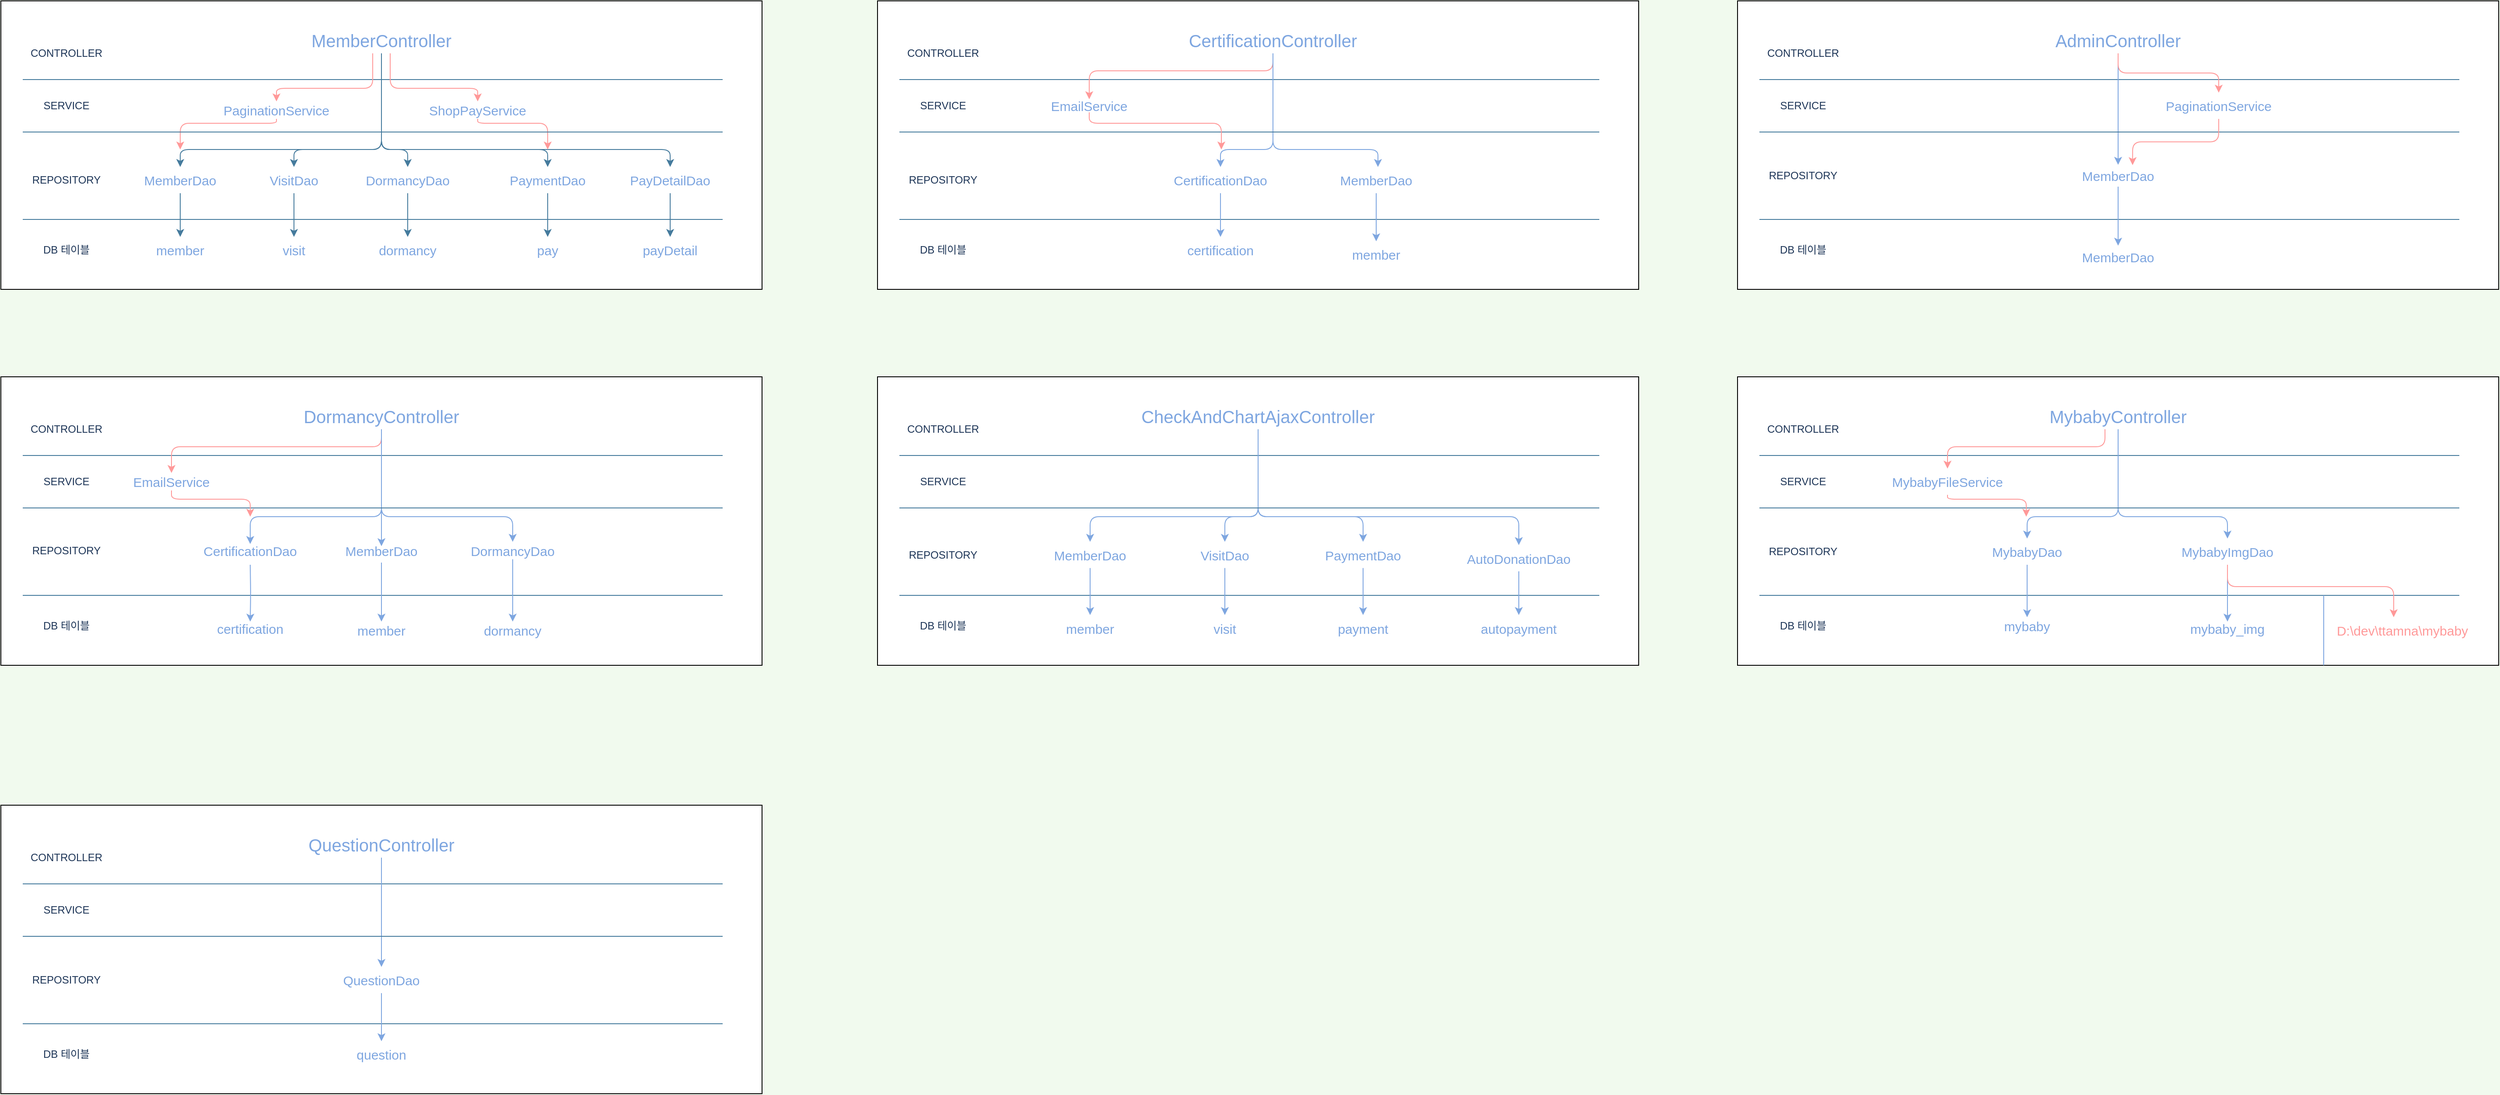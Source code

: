 <mxfile version="16.2.6" type="github">
  <diagram id="o5YWNzAbh3qB8RjAFsjl" name="Page-1">
    <mxGraphModel dx="862" dy="462" grid="1" gridSize="10" guides="1" tooltips="1" connect="1" arrows="1" fold="1" page="1" pageScale="1" pageWidth="827" pageHeight="1169" background="#F1FAEE" math="0" shadow="0">
      <root>
        <mxCell id="0" />
        <mxCell id="1" parent="0" />
        <mxCell id="xTU-l0KiYJfRe7PfPw5q-119" value="" style="rounded=0;whiteSpace=wrap;html=1;fontSize=15;" vertex="1" parent="1">
          <mxGeometry x="195" y="120" width="870" height="330" as="geometry" />
        </mxCell>
        <mxCell id="B5aQ0IUT32xwoaF6itCj-6" value="CONTROLLER" style="text;html=1;strokeColor=none;fillColor=none;align=center;verticalAlign=middle;whiteSpace=wrap;rounded=0;fontColor=#1D3557;" parent="1" vertex="1">
          <mxGeometry x="230" y="170" width="80" height="20" as="geometry" />
        </mxCell>
        <mxCell id="B5aQ0IUT32xwoaF6itCj-7" value="SERVICE" style="text;html=1;strokeColor=none;fillColor=none;align=center;verticalAlign=middle;whiteSpace=wrap;rounded=0;fontColor=#1D3557;" parent="1" vertex="1">
          <mxGeometry x="230" y="230" width="80" height="20" as="geometry" />
        </mxCell>
        <mxCell id="B5aQ0IUT32xwoaF6itCj-8" value="REPOSITORY" style="text;html=1;strokeColor=none;fillColor=none;align=center;verticalAlign=middle;whiteSpace=wrap;rounded=0;fontColor=#1D3557;" parent="1" vertex="1">
          <mxGeometry x="230" y="315" width="80" height="20" as="geometry" />
        </mxCell>
        <mxCell id="B5aQ0IUT32xwoaF6itCj-9" value="DB 테이블" style="text;html=1;strokeColor=none;fillColor=none;align=center;verticalAlign=middle;whiteSpace=wrap;rounded=0;fontColor=#1D3557;" parent="1" vertex="1">
          <mxGeometry x="230" y="395" width="80" height="20" as="geometry" />
        </mxCell>
        <mxCell id="B5aQ0IUT32xwoaF6itCj-11" value="" style="endArrow=none;html=1;rounded=1;labelBackgroundColor=#F1FAEE;strokeColor=#457B9D;fontColor=#1D3557;" parent="1" edge="1">
          <mxGeometry width="50" height="50" relative="1" as="geometry">
            <mxPoint x="220" y="210" as="sourcePoint" />
            <mxPoint x="1020" y="210" as="targetPoint" />
          </mxGeometry>
        </mxCell>
        <mxCell id="B5aQ0IUT32xwoaF6itCj-27" value="" style="edgeStyle=orthogonalEdgeStyle;rounded=1;orthogonalLoop=1;jettySize=auto;html=1;fontSize=20;labelBackgroundColor=#F1FAEE;strokeColor=#457B9D;fontColor=#1D3557;" parent="1" source="B5aQ0IUT32xwoaF6itCj-18" target="B5aQ0IUT32xwoaF6itCj-26" edge="1">
          <mxGeometry relative="1" as="geometry">
            <Array as="points">
              <mxPoint x="630" y="290" />
              <mxPoint x="400" y="290" />
            </Array>
          </mxGeometry>
        </mxCell>
        <mxCell id="xTU-l0KiYJfRe7PfPw5q-4" value="" style="edgeStyle=orthogonalEdgeStyle;rounded=1;orthogonalLoop=1;jettySize=auto;html=1;fontSize=15;labelBackgroundColor=#F1FAEE;strokeColor=#457B9D;fontColor=#1D3557;" edge="1" parent="1" source="B5aQ0IUT32xwoaF6itCj-18" target="xTU-l0KiYJfRe7PfPw5q-3">
          <mxGeometry relative="1" as="geometry">
            <Array as="points">
              <mxPoint x="630" y="290" />
              <mxPoint x="530" y="290" />
            </Array>
          </mxGeometry>
        </mxCell>
        <mxCell id="xTU-l0KiYJfRe7PfPw5q-6" value="" style="edgeStyle=orthogonalEdgeStyle;rounded=1;orthogonalLoop=1;jettySize=auto;html=1;fontSize=15;labelBackgroundColor=#F1FAEE;strokeColor=#457B9D;fontColor=#1D3557;" edge="1" parent="1" source="B5aQ0IUT32xwoaF6itCj-18" target="xTU-l0KiYJfRe7PfPw5q-5">
          <mxGeometry relative="1" as="geometry">
            <Array as="points">
              <mxPoint x="630" y="290" />
              <mxPoint x="660" y="290" />
            </Array>
          </mxGeometry>
        </mxCell>
        <mxCell id="xTU-l0KiYJfRe7PfPw5q-11" value="" style="edgeStyle=orthogonalEdgeStyle;rounded=1;orthogonalLoop=1;jettySize=auto;html=1;fontSize=15;labelBackgroundColor=#F1FAEE;strokeColor=#457B9D;fontColor=#1D3557;" edge="1" parent="1" source="B5aQ0IUT32xwoaF6itCj-18" target="xTU-l0KiYJfRe7PfPw5q-10">
          <mxGeometry relative="1" as="geometry">
            <Array as="points">
              <mxPoint x="630" y="290" />
              <mxPoint x="820" y="290" />
            </Array>
          </mxGeometry>
        </mxCell>
        <mxCell id="xTU-l0KiYJfRe7PfPw5q-13" value="" style="edgeStyle=orthogonalEdgeStyle;rounded=1;orthogonalLoop=1;jettySize=auto;html=1;fontSize=15;labelBackgroundColor=#F1FAEE;strokeColor=#457B9D;fontColor=#1D3557;" edge="1" parent="1" source="B5aQ0IUT32xwoaF6itCj-18" target="xTU-l0KiYJfRe7PfPw5q-12">
          <mxGeometry relative="1" as="geometry">
            <Array as="points">
              <mxPoint x="630" y="290" />
              <mxPoint x="960" y="290" />
            </Array>
          </mxGeometry>
        </mxCell>
        <mxCell id="xTU-l0KiYJfRe7PfPw5q-15" value="" style="edgeStyle=orthogonalEdgeStyle;rounded=1;orthogonalLoop=1;jettySize=auto;html=1;fontSize=15;fontColor=#1D3557;labelBackgroundColor=#F1FAEE;strokeColor=#FF9999;" edge="1" parent="1" source="B5aQ0IUT32xwoaF6itCj-18" target="xTU-l0KiYJfRe7PfPw5q-14">
          <mxGeometry relative="1" as="geometry">
            <Array as="points">
              <mxPoint x="640" y="220" />
              <mxPoint x="740" y="220" />
            </Array>
          </mxGeometry>
        </mxCell>
        <mxCell id="xTU-l0KiYJfRe7PfPw5q-28" style="edgeStyle=orthogonalEdgeStyle;rounded=1;orthogonalLoop=1;jettySize=auto;html=1;entryX=0.5;entryY=0;entryDx=0;entryDy=0;labelBackgroundColor=#F1FAEE;fontSize=15;fontColor=#1D3557;strokeColor=#FF9999;" edge="1" parent="1" source="B5aQ0IUT32xwoaF6itCj-18" target="xTU-l0KiYJfRe7PfPw5q-1">
          <mxGeometry relative="1" as="geometry">
            <Array as="points">
              <mxPoint x="620" y="220" />
              <mxPoint x="510" y="220" />
            </Array>
          </mxGeometry>
        </mxCell>
        <mxCell id="B5aQ0IUT32xwoaF6itCj-18" value="MemberController" style="text;html=1;strokeColor=none;fillColor=none;align=center;verticalAlign=middle;whiteSpace=wrap;rounded=0;fontSize=20;fontColor=#7EA6E0;" parent="1" vertex="1">
          <mxGeometry x="570" y="150" width="120" height="30" as="geometry" />
        </mxCell>
        <mxCell id="B5aQ0IUT32xwoaF6itCj-29" value="" style="edgeStyle=orthogonalEdgeStyle;rounded=1;orthogonalLoop=1;jettySize=auto;html=1;fontSize=15;labelBackgroundColor=#F1FAEE;strokeColor=#457B9D;fontColor=#1D3557;" parent="1" source="B5aQ0IUT32xwoaF6itCj-26" target="B5aQ0IUT32xwoaF6itCj-28" edge="1">
          <mxGeometry relative="1" as="geometry">
            <Array as="points">
              <mxPoint x="400" y="420" />
              <mxPoint x="400" y="420" />
            </Array>
          </mxGeometry>
        </mxCell>
        <mxCell id="B5aQ0IUT32xwoaF6itCj-26" value="MemberDao" style="text;html=1;strokeColor=none;fillColor=none;align=center;verticalAlign=middle;whiteSpace=wrap;rounded=0;fontSize=15;fontColor=#7EA6E0;" parent="1" vertex="1">
          <mxGeometry x="340" y="310" width="120" height="30" as="geometry" />
        </mxCell>
        <mxCell id="B5aQ0IUT32xwoaF6itCj-28" value="member" style="text;html=1;strokeColor=none;fillColor=none;align=center;verticalAlign=middle;whiteSpace=wrap;rounded=0;fontSize=15;fontColor=#7EA6E0;" parent="1" vertex="1">
          <mxGeometry x="340" y="390" width="120" height="30" as="geometry" />
        </mxCell>
        <mxCell id="xTU-l0KiYJfRe7PfPw5q-26" style="edgeStyle=orthogonalEdgeStyle;rounded=1;orthogonalLoop=1;jettySize=auto;html=1;fontSize=15;strokeColor=#FF9999;labelBackgroundColor=#F1FAEE;fontColor=#1D3557;" edge="1" parent="1" source="xTU-l0KiYJfRe7PfPw5q-1">
          <mxGeometry relative="1" as="geometry">
            <mxPoint x="400" y="290" as="targetPoint" />
            <Array as="points">
              <mxPoint x="510" y="260" />
              <mxPoint x="400" y="260" />
            </Array>
          </mxGeometry>
        </mxCell>
        <mxCell id="xTU-l0KiYJfRe7PfPw5q-1" value="PaginationService" style="text;html=1;strokeColor=none;fillColor=none;align=center;verticalAlign=middle;whiteSpace=wrap;rounded=0;fontSize=15;fontColor=#7EA6E0;" vertex="1" parent="1">
          <mxGeometry x="450" y="235" width="120" height="20" as="geometry" />
        </mxCell>
        <mxCell id="xTU-l0KiYJfRe7PfPw5q-17" value="" style="edgeStyle=orthogonalEdgeStyle;rounded=1;orthogonalLoop=1;jettySize=auto;html=1;fontSize=15;labelBackgroundColor=#F1FAEE;strokeColor=#457B9D;fontColor=#1D3557;" edge="1" parent="1" source="xTU-l0KiYJfRe7PfPw5q-3" target="xTU-l0KiYJfRe7PfPw5q-16">
          <mxGeometry relative="1" as="geometry" />
        </mxCell>
        <mxCell id="xTU-l0KiYJfRe7PfPw5q-3" value="VisitDao" style="text;html=1;strokeColor=none;fillColor=none;align=center;verticalAlign=middle;whiteSpace=wrap;rounded=0;fontSize=15;fontColor=#7EA6E0;" vertex="1" parent="1">
          <mxGeometry x="470" y="310" width="120" height="30" as="geometry" />
        </mxCell>
        <mxCell id="xTU-l0KiYJfRe7PfPw5q-19" value="" style="edgeStyle=orthogonalEdgeStyle;rounded=1;orthogonalLoop=1;jettySize=auto;html=1;fontSize=15;labelBackgroundColor=#F1FAEE;strokeColor=#457B9D;fontColor=#1D3557;" edge="1" parent="1" source="xTU-l0KiYJfRe7PfPw5q-5" target="xTU-l0KiYJfRe7PfPw5q-18">
          <mxGeometry relative="1" as="geometry" />
        </mxCell>
        <mxCell id="xTU-l0KiYJfRe7PfPw5q-5" value="DormancyDao" style="text;html=1;strokeColor=none;fillColor=none;align=center;verticalAlign=middle;whiteSpace=wrap;rounded=0;fontSize=15;fontColor=#7EA6E0;" vertex="1" parent="1">
          <mxGeometry x="600" y="310" width="120" height="30" as="geometry" />
        </mxCell>
        <mxCell id="xTU-l0KiYJfRe7PfPw5q-23" value="" style="edgeStyle=orthogonalEdgeStyle;rounded=1;orthogonalLoop=1;jettySize=auto;html=1;fontSize=15;labelBackgroundColor=#F1FAEE;strokeColor=#457B9D;fontColor=#1D3557;" edge="1" parent="1" source="xTU-l0KiYJfRe7PfPw5q-10" target="xTU-l0KiYJfRe7PfPw5q-22">
          <mxGeometry relative="1" as="geometry" />
        </mxCell>
        <mxCell id="xTU-l0KiYJfRe7PfPw5q-10" value="PaymentDao" style="text;html=1;strokeColor=none;fillColor=none;align=center;verticalAlign=middle;whiteSpace=wrap;rounded=0;fontSize=15;fontColor=#7EA6E0;" vertex="1" parent="1">
          <mxGeometry x="760" y="310" width="120" height="30" as="geometry" />
        </mxCell>
        <mxCell id="xTU-l0KiYJfRe7PfPw5q-25" value="" style="edgeStyle=orthogonalEdgeStyle;rounded=1;orthogonalLoop=1;jettySize=auto;html=1;fontSize=15;labelBackgroundColor=#F1FAEE;strokeColor=#457B9D;fontColor=#1D3557;" edge="1" parent="1" source="xTU-l0KiYJfRe7PfPw5q-12" target="xTU-l0KiYJfRe7PfPw5q-24">
          <mxGeometry relative="1" as="geometry" />
        </mxCell>
        <mxCell id="xTU-l0KiYJfRe7PfPw5q-12" value="PayDetailDao" style="text;html=1;strokeColor=none;fillColor=none;align=center;verticalAlign=middle;whiteSpace=wrap;rounded=0;fontSize=15;fontColor=#7EA6E0;" vertex="1" parent="1">
          <mxGeometry x="900" y="310" width="120" height="30" as="geometry" />
        </mxCell>
        <mxCell id="xTU-l0KiYJfRe7PfPw5q-27" style="edgeStyle=orthogonalEdgeStyle;rounded=1;orthogonalLoop=1;jettySize=auto;html=1;fontSize=15;strokeColor=#FF9999;labelBackgroundColor=#F1FAEE;fontColor=#1D3557;" edge="1" parent="1" source="xTU-l0KiYJfRe7PfPw5q-14">
          <mxGeometry relative="1" as="geometry">
            <mxPoint x="820" y="290" as="targetPoint" />
            <Array as="points">
              <mxPoint x="740" y="260" />
              <mxPoint x="820" y="260" />
            </Array>
          </mxGeometry>
        </mxCell>
        <mxCell id="xTU-l0KiYJfRe7PfPw5q-14" value="ShopPayService" style="text;html=1;strokeColor=none;fillColor=none;align=center;verticalAlign=middle;whiteSpace=wrap;rounded=0;fontSize=15;fontColor=#7EA6E0;" vertex="1" parent="1">
          <mxGeometry x="680" y="235" width="120" height="20" as="geometry" />
        </mxCell>
        <mxCell id="xTU-l0KiYJfRe7PfPw5q-16" value="visit" style="text;html=1;strokeColor=none;fillColor=none;align=center;verticalAlign=middle;whiteSpace=wrap;rounded=0;fontSize=15;fontColor=#7EA6E0;" vertex="1" parent="1">
          <mxGeometry x="470" y="390" width="120" height="30" as="geometry" />
        </mxCell>
        <mxCell id="xTU-l0KiYJfRe7PfPw5q-18" value="dormancy" style="text;html=1;strokeColor=none;fillColor=none;align=center;verticalAlign=middle;whiteSpace=wrap;rounded=0;fontSize=15;fontColor=#7EA6E0;" vertex="1" parent="1">
          <mxGeometry x="600" y="390" width="120" height="30" as="geometry" />
        </mxCell>
        <mxCell id="xTU-l0KiYJfRe7PfPw5q-22" value="pay" style="text;html=1;strokeColor=none;fillColor=none;align=center;verticalAlign=middle;whiteSpace=wrap;rounded=0;fontSize=15;fontColor=#7EA6E0;" vertex="1" parent="1">
          <mxGeometry x="760" y="390" width="120" height="30" as="geometry" />
        </mxCell>
        <mxCell id="xTU-l0KiYJfRe7PfPw5q-24" value="payDetail" style="text;html=1;strokeColor=none;fillColor=none;align=center;verticalAlign=middle;whiteSpace=wrap;rounded=0;fontSize=15;fontColor=#7EA6E0;" vertex="1" parent="1">
          <mxGeometry x="900" y="390" width="120" height="30" as="geometry" />
        </mxCell>
        <mxCell id="xTU-l0KiYJfRe7PfPw5q-29" value="" style="endArrow=none;html=1;rounded=0;labelBackgroundColor=#F1FAEE;strokeColor=#457B9D;fontColor=#1D3557;" edge="1" parent="1">
          <mxGeometry width="50" height="50" relative="1" as="geometry">
            <mxPoint x="220" y="270" as="sourcePoint" />
            <mxPoint x="1020" y="270" as="targetPoint" />
          </mxGeometry>
        </mxCell>
        <mxCell id="xTU-l0KiYJfRe7PfPw5q-30" value="" style="endArrow=none;html=1;rounded=0;labelBackgroundColor=#F1FAEE;strokeColor=#457B9D;fontColor=#1D3557;" edge="1" parent="1">
          <mxGeometry width="50" height="50" relative="1" as="geometry">
            <mxPoint x="220" y="370" as="sourcePoint" />
            <mxPoint x="1020" y="370" as="targetPoint" />
          </mxGeometry>
        </mxCell>
        <mxCell id="xTU-l0KiYJfRe7PfPw5q-32" value="" style="rounded=0;whiteSpace=wrap;html=1;fontSize=15;" vertex="1" parent="1">
          <mxGeometry x="195" y="550" width="870" height="330" as="geometry" />
        </mxCell>
        <mxCell id="xTU-l0KiYJfRe7PfPw5q-33" value="CONTROLLER" style="text;html=1;strokeColor=none;fillColor=none;align=center;verticalAlign=middle;whiteSpace=wrap;rounded=0;fontColor=#1D3557;" vertex="1" parent="1">
          <mxGeometry x="230" y="600" width="80" height="20" as="geometry" />
        </mxCell>
        <mxCell id="xTU-l0KiYJfRe7PfPw5q-34" value="SERVICE" style="text;html=1;strokeColor=none;fillColor=none;align=center;verticalAlign=middle;whiteSpace=wrap;rounded=0;fontColor=#1D3557;" vertex="1" parent="1">
          <mxGeometry x="230" y="660" width="80" height="20" as="geometry" />
        </mxCell>
        <mxCell id="xTU-l0KiYJfRe7PfPw5q-35" value="REPOSITORY" style="text;html=1;strokeColor=none;fillColor=none;align=center;verticalAlign=middle;whiteSpace=wrap;rounded=0;fontColor=#1D3557;" vertex="1" parent="1">
          <mxGeometry x="230" y="738.75" width="80" height="20" as="geometry" />
        </mxCell>
        <mxCell id="xTU-l0KiYJfRe7PfPw5q-36" value="DB 테이블" style="text;html=1;strokeColor=none;fillColor=none;align=center;verticalAlign=middle;whiteSpace=wrap;rounded=0;fontColor=#1D3557;" vertex="1" parent="1">
          <mxGeometry x="230" y="825" width="80" height="20" as="geometry" />
        </mxCell>
        <mxCell id="xTU-l0KiYJfRe7PfPw5q-37" value="" style="endArrow=none;html=1;rounded=0;labelBackgroundColor=#F1FAEE;strokeColor=#457B9D;fontColor=#1D3557;" edge="1" parent="1">
          <mxGeometry width="50" height="50" relative="1" as="geometry">
            <mxPoint x="220" y="640" as="sourcePoint" />
            <mxPoint x="1020" y="640" as="targetPoint" />
          </mxGeometry>
        </mxCell>
        <mxCell id="xTU-l0KiYJfRe7PfPw5q-78" value="" style="edgeStyle=orthogonalEdgeStyle;curved=0;rounded=1;sketch=0;orthogonalLoop=1;jettySize=auto;html=1;fontColor=#7EA6E0;strokeColor=#FF9999;fillColor=#A8DADC;entryX=0.5;entryY=0;entryDx=0;entryDy=0;" edge="1" parent="1" source="xTU-l0KiYJfRe7PfPw5q-45" target="xTU-l0KiYJfRe7PfPw5q-77">
          <mxGeometry relative="1" as="geometry">
            <Array as="points">
              <mxPoint x="630" y="630" />
              <mxPoint x="390" y="630" />
            </Array>
          </mxGeometry>
        </mxCell>
        <mxCell id="xTU-l0KiYJfRe7PfPw5q-80" value="" style="edgeStyle=orthogonalEdgeStyle;curved=0;rounded=1;sketch=0;orthogonalLoop=1;jettySize=auto;html=1;fontSize=15;fontColor=#7EA6E0;strokeColor=#7EA6E0;fillColor=#A8DADC;entryX=0.5;entryY=0;entryDx=0;entryDy=0;" edge="1" parent="1" source="xTU-l0KiYJfRe7PfPw5q-45" target="xTU-l0KiYJfRe7PfPw5q-149">
          <mxGeometry relative="1" as="geometry">
            <mxPoint x="480" y="750" as="targetPoint" />
            <Array as="points">
              <mxPoint x="630" y="710" />
              <mxPoint x="480" y="710" />
            </Array>
          </mxGeometry>
        </mxCell>
        <mxCell id="xTU-l0KiYJfRe7PfPw5q-82" value="" style="edgeStyle=orthogonalEdgeStyle;curved=0;rounded=1;sketch=0;orthogonalLoop=1;jettySize=auto;html=1;fontSize=15;fontColor=#7EA6E0;strokeColor=#7EA6E0;fillColor=#A8DADC;" edge="1" parent="1" source="xTU-l0KiYJfRe7PfPw5q-45">
          <mxGeometry relative="1" as="geometry">
            <mxPoint x="630" y="743.75" as="targetPoint" />
          </mxGeometry>
        </mxCell>
        <mxCell id="xTU-l0KiYJfRe7PfPw5q-84" value="" style="edgeStyle=orthogonalEdgeStyle;curved=0;rounded=1;sketch=0;orthogonalLoop=1;jettySize=auto;html=1;fontSize=15;fontColor=#7EA6E0;strokeColor=#7EA6E0;fillColor=#A8DADC;" edge="1" parent="1" source="xTU-l0KiYJfRe7PfPw5q-45" target="xTU-l0KiYJfRe7PfPw5q-83">
          <mxGeometry relative="1" as="geometry">
            <Array as="points">
              <mxPoint x="630" y="710" />
              <mxPoint x="780" y="710" />
            </Array>
          </mxGeometry>
        </mxCell>
        <mxCell id="xTU-l0KiYJfRe7PfPw5q-45" value="DormancyController" style="text;html=1;strokeColor=none;fillColor=none;align=center;verticalAlign=middle;whiteSpace=wrap;rounded=0;fontSize=20;fontColor=#7EA6E0;" vertex="1" parent="1">
          <mxGeometry x="570" y="580" width="120" height="30" as="geometry" />
        </mxCell>
        <mxCell id="xTU-l0KiYJfRe7PfPw5q-65" value="" style="endArrow=none;html=1;rounded=0;labelBackgroundColor=#F1FAEE;strokeColor=#457B9D;fontColor=#1D3557;" edge="1" parent="1">
          <mxGeometry width="50" height="50" relative="1" as="geometry">
            <mxPoint x="220" y="700" as="sourcePoint" />
            <mxPoint x="1020" y="700" as="targetPoint" />
          </mxGeometry>
        </mxCell>
        <mxCell id="xTU-l0KiYJfRe7PfPw5q-66" value="" style="endArrow=none;html=1;rounded=0;labelBackgroundColor=#F1FAEE;strokeColor=#457B9D;fontColor=#1D3557;" edge="1" parent="1">
          <mxGeometry width="50" height="50" relative="1" as="geometry">
            <mxPoint x="220" y="800" as="sourcePoint" />
            <mxPoint x="1020" y="800" as="targetPoint" />
          </mxGeometry>
        </mxCell>
        <mxCell id="xTU-l0KiYJfRe7PfPw5q-68" value="" style="rounded=0;whiteSpace=wrap;html=1;fontSize=15;" vertex="1" parent="1">
          <mxGeometry x="195" y="1040" width="870" height="330" as="geometry" />
        </mxCell>
        <mxCell id="xTU-l0KiYJfRe7PfPw5q-69" value="CONTROLLER" style="text;html=1;strokeColor=none;fillColor=none;align=center;verticalAlign=middle;whiteSpace=wrap;rounded=0;fontColor=#1D3557;" vertex="1" parent="1">
          <mxGeometry x="230" y="1090" width="80" height="20" as="geometry" />
        </mxCell>
        <mxCell id="xTU-l0KiYJfRe7PfPw5q-70" value="SERVICE" style="text;html=1;strokeColor=none;fillColor=none;align=center;verticalAlign=middle;whiteSpace=wrap;rounded=0;fontColor=#1D3557;" vertex="1" parent="1">
          <mxGeometry x="230" y="1150" width="80" height="20" as="geometry" />
        </mxCell>
        <mxCell id="xTU-l0KiYJfRe7PfPw5q-71" value="REPOSITORY" style="text;html=1;strokeColor=none;fillColor=none;align=center;verticalAlign=middle;whiteSpace=wrap;rounded=0;fontColor=#1D3557;" vertex="1" parent="1">
          <mxGeometry x="230" y="1230" width="80" height="20" as="geometry" />
        </mxCell>
        <mxCell id="xTU-l0KiYJfRe7PfPw5q-72" value="DB 테이블" style="text;html=1;strokeColor=none;fillColor=none;align=center;verticalAlign=middle;whiteSpace=wrap;rounded=0;fontColor=#1D3557;" vertex="1" parent="1">
          <mxGeometry x="230" y="1315" width="80" height="20" as="geometry" />
        </mxCell>
        <mxCell id="xTU-l0KiYJfRe7PfPw5q-73" value="" style="endArrow=none;html=1;rounded=0;labelBackgroundColor=#F1FAEE;strokeColor=#457B9D;fontColor=#1D3557;" edge="1" parent="1">
          <mxGeometry width="50" height="50" relative="1" as="geometry">
            <mxPoint x="220" y="1130" as="sourcePoint" />
            <mxPoint x="1020" y="1130" as="targetPoint" />
          </mxGeometry>
        </mxCell>
        <mxCell id="xTU-l0KiYJfRe7PfPw5q-192" value="" style="edgeStyle=orthogonalEdgeStyle;rounded=1;sketch=0;orthogonalLoop=1;jettySize=auto;html=1;fontSize=15;fontColor=#7EA6E0;strokeColor=#7EA6E0;fillColor=#A8DADC;" edge="1" parent="1" source="xTU-l0KiYJfRe7PfPw5q-74" target="xTU-l0KiYJfRe7PfPw5q-191">
          <mxGeometry relative="1" as="geometry" />
        </mxCell>
        <mxCell id="xTU-l0KiYJfRe7PfPw5q-74" value="QuestionController" style="text;html=1;strokeColor=none;fillColor=none;align=center;verticalAlign=middle;whiteSpace=wrap;rounded=0;fontSize=20;fontColor=#7EA6E0;" vertex="1" parent="1">
          <mxGeometry x="570" y="1070" width="120" height="30" as="geometry" />
        </mxCell>
        <mxCell id="xTU-l0KiYJfRe7PfPw5q-75" value="" style="endArrow=none;html=1;rounded=0;labelBackgroundColor=#F1FAEE;strokeColor=#457B9D;fontColor=#1D3557;" edge="1" parent="1">
          <mxGeometry width="50" height="50" relative="1" as="geometry">
            <mxPoint x="220" y="1190" as="sourcePoint" />
            <mxPoint x="1020" y="1190" as="targetPoint" />
          </mxGeometry>
        </mxCell>
        <mxCell id="xTU-l0KiYJfRe7PfPw5q-76" value="" style="endArrow=none;html=1;rounded=0;labelBackgroundColor=#F1FAEE;strokeColor=#457B9D;fontColor=#1D3557;" edge="1" parent="1">
          <mxGeometry width="50" height="50" relative="1" as="geometry">
            <mxPoint x="220" y="1290" as="sourcePoint" />
            <mxPoint x="1020" y="1290" as="targetPoint" />
          </mxGeometry>
        </mxCell>
        <mxCell id="xTU-l0KiYJfRe7PfPw5q-87" style="edgeStyle=orthogonalEdgeStyle;curved=0;rounded=1;sketch=0;orthogonalLoop=1;jettySize=auto;html=1;fontSize=15;fontColor=#7EA6E0;strokeColor=#FF9999;fillColor=#A8DADC;" edge="1" parent="1" source="xTU-l0KiYJfRe7PfPw5q-77">
          <mxGeometry relative="1" as="geometry">
            <mxPoint x="480" y="710" as="targetPoint" />
            <Array as="points">
              <mxPoint x="390" y="690" />
              <mxPoint x="480" y="690" />
            </Array>
          </mxGeometry>
        </mxCell>
        <mxCell id="xTU-l0KiYJfRe7PfPw5q-77" value="EmailService" style="text;html=1;strokeColor=none;fillColor=none;align=center;verticalAlign=middle;whiteSpace=wrap;rounded=0;fontSize=15;fontColor=#7EA6E0;" vertex="1" parent="1">
          <mxGeometry x="330" y="660" width="120" height="20" as="geometry" />
        </mxCell>
        <mxCell id="xTU-l0KiYJfRe7PfPw5q-91" value="" style="edgeStyle=orthogonalEdgeStyle;curved=0;rounded=1;sketch=0;orthogonalLoop=1;jettySize=auto;html=1;fontSize=15;fontColor=#7EA6E0;strokeColor=#7EA6E0;fillColor=#A8DADC;" edge="1" parent="1" target="xTU-l0KiYJfRe7PfPw5q-90">
          <mxGeometry relative="1" as="geometry">
            <mxPoint x="480" y="765" as="sourcePoint" />
          </mxGeometry>
        </mxCell>
        <mxCell id="xTU-l0KiYJfRe7PfPw5q-93" value="" style="edgeStyle=orthogonalEdgeStyle;curved=0;rounded=1;sketch=0;orthogonalLoop=1;jettySize=auto;html=1;fontSize=15;fontColor=#7EA6E0;strokeColor=#7EA6E0;fillColor=#A8DADC;" edge="1" parent="1" source="xTU-l0KiYJfRe7PfPw5q-150" target="xTU-l0KiYJfRe7PfPw5q-92">
          <mxGeometry relative="1" as="geometry">
            <mxPoint x="630" y="771.25" as="sourcePoint" />
          </mxGeometry>
        </mxCell>
        <mxCell id="xTU-l0KiYJfRe7PfPw5q-95" value="" style="edgeStyle=orthogonalEdgeStyle;curved=0;rounded=1;sketch=0;orthogonalLoop=1;jettySize=auto;html=1;fontSize=15;fontColor=#7EA6E0;strokeColor=#7EA6E0;fillColor=#A8DADC;" edge="1" parent="1" source="xTU-l0KiYJfRe7PfPw5q-83" target="xTU-l0KiYJfRe7PfPw5q-94">
          <mxGeometry relative="1" as="geometry" />
        </mxCell>
        <mxCell id="xTU-l0KiYJfRe7PfPw5q-83" value="DormancyDao" style="text;html=1;strokeColor=none;fillColor=none;align=center;verticalAlign=middle;whiteSpace=wrap;rounded=0;fontSize=15;fontColor=#7EA6E0;" vertex="1" parent="1">
          <mxGeometry x="720" y="738.75" width="120" height="20" as="geometry" />
        </mxCell>
        <mxCell id="xTU-l0KiYJfRe7PfPw5q-90" value="certification" style="text;html=1;strokeColor=none;fillColor=none;align=center;verticalAlign=middle;whiteSpace=wrap;rounded=0;fontSize=15;fontColor=#7EA6E0;" vertex="1" parent="1">
          <mxGeometry x="420" y="830" width="120" height="15" as="geometry" />
        </mxCell>
        <mxCell id="xTU-l0KiYJfRe7PfPw5q-92" value="member" style="text;html=1;strokeColor=none;fillColor=none;align=center;verticalAlign=middle;whiteSpace=wrap;rounded=0;fontSize=15;fontColor=#7EA6E0;" vertex="1" parent="1">
          <mxGeometry x="570" y="830" width="120" height="20" as="geometry" />
        </mxCell>
        <mxCell id="xTU-l0KiYJfRe7PfPw5q-94" value="dormancy" style="text;html=1;strokeColor=none;fillColor=none;align=center;verticalAlign=middle;whiteSpace=wrap;rounded=0;fontSize=15;fontColor=#7EA6E0;" vertex="1" parent="1">
          <mxGeometry x="720" y="830" width="120" height="20" as="geometry" />
        </mxCell>
        <mxCell id="xTU-l0KiYJfRe7PfPw5q-96" value="" style="rounded=0;whiteSpace=wrap;html=1;fontSize=15;" vertex="1" parent="1">
          <mxGeometry x="1197" y="120" width="870" height="330" as="geometry" />
        </mxCell>
        <mxCell id="xTU-l0KiYJfRe7PfPw5q-97" value="CONTROLLER" style="text;html=1;strokeColor=none;fillColor=none;align=center;verticalAlign=middle;whiteSpace=wrap;rounded=0;fontColor=#1D3557;" vertex="1" parent="1">
          <mxGeometry x="1232" y="170" width="80" height="20" as="geometry" />
        </mxCell>
        <mxCell id="xTU-l0KiYJfRe7PfPw5q-98" value="SERVICE" style="text;html=1;strokeColor=none;fillColor=none;align=center;verticalAlign=middle;whiteSpace=wrap;rounded=0;fontColor=#1D3557;" vertex="1" parent="1">
          <mxGeometry x="1232" y="230" width="80" height="20" as="geometry" />
        </mxCell>
        <mxCell id="xTU-l0KiYJfRe7PfPw5q-99" value="REPOSITORY" style="text;html=1;strokeColor=none;fillColor=none;align=center;verticalAlign=middle;whiteSpace=wrap;rounded=0;fontColor=#1D3557;" vertex="1" parent="1">
          <mxGeometry x="1232" y="315" width="80" height="20" as="geometry" />
        </mxCell>
        <mxCell id="xTU-l0KiYJfRe7PfPw5q-100" value="DB 테이블" style="text;html=1;strokeColor=none;fillColor=none;align=center;verticalAlign=middle;whiteSpace=wrap;rounded=0;fontColor=#1D3557;" vertex="1" parent="1">
          <mxGeometry x="1232" y="395" width="80" height="20" as="geometry" />
        </mxCell>
        <mxCell id="xTU-l0KiYJfRe7PfPw5q-101" value="" style="endArrow=none;html=1;rounded=0;labelBackgroundColor=#F1FAEE;strokeColor=#457B9D;fontColor=#1D3557;" edge="1" parent="1">
          <mxGeometry width="50" height="50" relative="1" as="geometry">
            <mxPoint x="1222" y="210" as="sourcePoint" />
            <mxPoint x="2022.0" y="210" as="targetPoint" />
          </mxGeometry>
        </mxCell>
        <mxCell id="xTU-l0KiYJfRe7PfPw5q-106" value="" style="edgeStyle=orthogonalEdgeStyle;curved=0;rounded=1;sketch=0;orthogonalLoop=1;jettySize=auto;html=1;fontSize=15;fontColor=#7EA6E0;strokeColor=#FF9999;fillColor=#A8DADC;" edge="1" parent="1" source="xTU-l0KiYJfRe7PfPw5q-102" target="xTU-l0KiYJfRe7PfPw5q-105">
          <mxGeometry relative="1" as="geometry">
            <Array as="points">
              <mxPoint x="1649" y="200" />
              <mxPoint x="1439" y="200" />
            </Array>
          </mxGeometry>
        </mxCell>
        <mxCell id="xTU-l0KiYJfRe7PfPw5q-108" value="" style="edgeStyle=orthogonalEdgeStyle;curved=0;rounded=1;sketch=0;orthogonalLoop=1;jettySize=auto;html=1;fontSize=15;fontColor=#7EA6E0;strokeColor=#7EA6E0;fillColor=#A8DADC;" edge="1" parent="1" source="xTU-l0KiYJfRe7PfPw5q-102" target="xTU-l0KiYJfRe7PfPw5q-107">
          <mxGeometry relative="1" as="geometry">
            <Array as="points">
              <mxPoint x="1649" y="290" />
              <mxPoint x="1589" y="290" />
            </Array>
          </mxGeometry>
        </mxCell>
        <mxCell id="xTU-l0KiYJfRe7PfPw5q-110" value="" style="edgeStyle=orthogonalEdgeStyle;curved=0;rounded=1;sketch=0;orthogonalLoop=1;jettySize=auto;html=1;fontSize=15;fontColor=#7EA6E0;strokeColor=#7EA6E0;fillColor=#A8DADC;" edge="1" parent="1" source="xTU-l0KiYJfRe7PfPw5q-102" target="xTU-l0KiYJfRe7PfPw5q-109">
          <mxGeometry relative="1" as="geometry">
            <Array as="points">
              <mxPoint x="1649" y="290" />
              <mxPoint x="1769" y="290" />
            </Array>
          </mxGeometry>
        </mxCell>
        <mxCell id="xTU-l0KiYJfRe7PfPw5q-102" value="CertificationController" style="text;html=1;strokeColor=none;fillColor=none;align=center;verticalAlign=middle;whiteSpace=wrap;rounded=0;fontSize=20;fontColor=#7EA6E0;" vertex="1" parent="1">
          <mxGeometry x="1560" y="150" width="178" height="30" as="geometry" />
        </mxCell>
        <mxCell id="xTU-l0KiYJfRe7PfPw5q-103" value="" style="endArrow=none;html=1;rounded=0;labelBackgroundColor=#F1FAEE;strokeColor=#457B9D;fontColor=#1D3557;" edge="1" parent="1">
          <mxGeometry width="50" height="50" relative="1" as="geometry">
            <mxPoint x="1222" y="270" as="sourcePoint" />
            <mxPoint x="2022.0" y="270" as="targetPoint" />
          </mxGeometry>
        </mxCell>
        <mxCell id="xTU-l0KiYJfRe7PfPw5q-104" value="" style="endArrow=none;html=1;rounded=0;labelBackgroundColor=#F1FAEE;strokeColor=#457B9D;fontColor=#1D3557;" edge="1" parent="1">
          <mxGeometry width="50" height="50" relative="1" as="geometry">
            <mxPoint x="1222" y="370" as="sourcePoint" />
            <mxPoint x="2022.0" y="370" as="targetPoint" />
          </mxGeometry>
        </mxCell>
        <mxCell id="xTU-l0KiYJfRe7PfPw5q-116" style="edgeStyle=orthogonalEdgeStyle;curved=0;rounded=1;sketch=0;orthogonalLoop=1;jettySize=auto;html=1;fontSize=15;fontColor=#7EA6E0;strokeColor=#FF9999;fillColor=#A8DADC;" edge="1" parent="1" source="xTU-l0KiYJfRe7PfPw5q-105">
          <mxGeometry relative="1" as="geometry">
            <mxPoint x="1590" y="290" as="targetPoint" />
            <Array as="points">
              <mxPoint x="1439" y="260" />
              <mxPoint x="1590" y="260" />
            </Array>
          </mxGeometry>
        </mxCell>
        <mxCell id="xTU-l0KiYJfRe7PfPw5q-105" value="EmailService" style="text;html=1;strokeColor=none;fillColor=none;align=center;verticalAlign=middle;whiteSpace=wrap;rounded=0;fontSize=15;fontColor=#7EA6E0;" vertex="1" parent="1">
          <mxGeometry x="1350" y="232.5" width="178" height="15" as="geometry" />
        </mxCell>
        <mxCell id="xTU-l0KiYJfRe7PfPw5q-112" value="" style="edgeStyle=orthogonalEdgeStyle;curved=0;rounded=1;sketch=0;orthogonalLoop=1;jettySize=auto;html=1;fontSize=15;fontColor=#7EA6E0;strokeColor=#7EA6E0;fillColor=#A8DADC;" edge="1" parent="1" source="xTU-l0KiYJfRe7PfPw5q-107" target="xTU-l0KiYJfRe7PfPw5q-111">
          <mxGeometry relative="1" as="geometry" />
        </mxCell>
        <mxCell id="xTU-l0KiYJfRe7PfPw5q-107" value="CertificationDao" style="text;html=1;strokeColor=none;fillColor=none;align=center;verticalAlign=middle;whiteSpace=wrap;rounded=0;fontSize=15;fontColor=#7EA6E0;" vertex="1" parent="1">
          <mxGeometry x="1500" y="310" width="178" height="30" as="geometry" />
        </mxCell>
        <mxCell id="xTU-l0KiYJfRe7PfPw5q-118" value="" style="edgeStyle=orthogonalEdgeStyle;curved=0;rounded=1;sketch=0;orthogonalLoop=1;jettySize=auto;html=1;fontSize=15;fontColor=#7EA6E0;strokeColor=#7EA6E0;fillColor=#A8DADC;" edge="1" parent="1" source="xTU-l0KiYJfRe7PfPw5q-109" target="xTU-l0KiYJfRe7PfPw5q-117">
          <mxGeometry relative="1" as="geometry" />
        </mxCell>
        <mxCell id="xTU-l0KiYJfRe7PfPw5q-109" value="MemberDao" style="text;html=1;strokeColor=none;fillColor=none;align=center;verticalAlign=middle;whiteSpace=wrap;rounded=0;fontSize=15;fontColor=#7EA6E0;" vertex="1" parent="1">
          <mxGeometry x="1678" y="310" width="178" height="30" as="geometry" />
        </mxCell>
        <mxCell id="xTU-l0KiYJfRe7PfPw5q-111" value="certification" style="text;html=1;strokeColor=none;fillColor=none;align=center;verticalAlign=middle;whiteSpace=wrap;rounded=0;fontSize=15;fontColor=#7EA6E0;" vertex="1" parent="1">
          <mxGeometry x="1500" y="390" width="178" height="30" as="geometry" />
        </mxCell>
        <mxCell id="xTU-l0KiYJfRe7PfPw5q-117" value="member" style="text;html=1;strokeColor=none;fillColor=none;align=center;verticalAlign=middle;whiteSpace=wrap;rounded=0;fontSize=15;fontColor=#7EA6E0;" vertex="1" parent="1">
          <mxGeometry x="1678" y="395" width="178" height="30" as="geometry" />
        </mxCell>
        <mxCell id="xTU-l0KiYJfRe7PfPw5q-121" value="" style="rounded=0;whiteSpace=wrap;html=1;fontSize=15;" vertex="1" parent="1">
          <mxGeometry x="1197" y="550" width="870" height="330" as="geometry" />
        </mxCell>
        <mxCell id="xTU-l0KiYJfRe7PfPw5q-122" value="CONTROLLER" style="text;html=1;strokeColor=none;fillColor=none;align=center;verticalAlign=middle;whiteSpace=wrap;rounded=0;fontColor=#1D3557;" vertex="1" parent="1">
          <mxGeometry x="1232" y="600" width="80" height="20" as="geometry" />
        </mxCell>
        <mxCell id="xTU-l0KiYJfRe7PfPw5q-123" value="SERVICE" style="text;html=1;strokeColor=none;fillColor=none;align=center;verticalAlign=middle;whiteSpace=wrap;rounded=0;fontColor=#1D3557;" vertex="1" parent="1">
          <mxGeometry x="1232" y="660" width="80" height="20" as="geometry" />
        </mxCell>
        <mxCell id="xTU-l0KiYJfRe7PfPw5q-124" value="REPOSITORY" style="text;html=1;strokeColor=none;fillColor=none;align=center;verticalAlign=middle;whiteSpace=wrap;rounded=0;fontColor=#1D3557;" vertex="1" parent="1">
          <mxGeometry x="1232" y="743.75" width="80" height="20" as="geometry" />
        </mxCell>
        <mxCell id="xTU-l0KiYJfRe7PfPw5q-125" value="DB 테이블" style="text;html=1;strokeColor=none;fillColor=none;align=center;verticalAlign=middle;whiteSpace=wrap;rounded=0;fontColor=#1D3557;" vertex="1" parent="1">
          <mxGeometry x="1232" y="825" width="80" height="20" as="geometry" />
        </mxCell>
        <mxCell id="xTU-l0KiYJfRe7PfPw5q-126" value="" style="endArrow=none;html=1;rounded=0;labelBackgroundColor=#F1FAEE;strokeColor=#457B9D;fontColor=#1D3557;" edge="1" parent="1">
          <mxGeometry width="50" height="50" relative="1" as="geometry">
            <mxPoint x="1222" y="640" as="sourcePoint" />
            <mxPoint x="2022.0" y="640" as="targetPoint" />
          </mxGeometry>
        </mxCell>
        <mxCell id="xTU-l0KiYJfRe7PfPw5q-131" value="" style="edgeStyle=orthogonalEdgeStyle;rounded=1;sketch=0;orthogonalLoop=1;jettySize=auto;html=1;fontSize=15;fontColor=#7EA6E0;strokeColor=#7EA6E0;fillColor=#A8DADC;" edge="1" parent="1" source="xTU-l0KiYJfRe7PfPw5q-127" target="xTU-l0KiYJfRe7PfPw5q-130">
          <mxGeometry relative="1" as="geometry">
            <Array as="points">
              <mxPoint x="1632" y="710" />
              <mxPoint x="1440" y="710" />
            </Array>
          </mxGeometry>
        </mxCell>
        <mxCell id="xTU-l0KiYJfRe7PfPw5q-133" value="" style="edgeStyle=orthogonalEdgeStyle;rounded=1;sketch=0;orthogonalLoop=1;jettySize=auto;html=1;fontSize=15;fontColor=#7EA6E0;strokeColor=#7EA6E0;fillColor=#A8DADC;" edge="1" parent="1" source="xTU-l0KiYJfRe7PfPw5q-127" target="xTU-l0KiYJfRe7PfPw5q-132">
          <mxGeometry relative="1" as="geometry">
            <Array as="points">
              <mxPoint x="1632" y="710" />
              <mxPoint x="1594" y="710" />
            </Array>
          </mxGeometry>
        </mxCell>
        <mxCell id="xTU-l0KiYJfRe7PfPw5q-135" value="" style="edgeStyle=orthogonalEdgeStyle;rounded=1;sketch=0;orthogonalLoop=1;jettySize=auto;html=1;fontSize=15;fontColor=#7EA6E0;strokeColor=#7EA6E0;fillColor=#A8DADC;" edge="1" parent="1" source="xTU-l0KiYJfRe7PfPw5q-127" target="xTU-l0KiYJfRe7PfPw5q-134">
          <mxGeometry relative="1" as="geometry">
            <Array as="points">
              <mxPoint x="1632" y="710" />
              <mxPoint x="1752" y="710" />
            </Array>
          </mxGeometry>
        </mxCell>
        <mxCell id="xTU-l0KiYJfRe7PfPw5q-137" value="" style="edgeStyle=orthogonalEdgeStyle;rounded=1;sketch=0;orthogonalLoop=1;jettySize=auto;html=1;fontSize=15;fontColor=#7EA6E0;strokeColor=#7EA6E0;fillColor=#A8DADC;entryX=0.5;entryY=0;entryDx=0;entryDy=0;" edge="1" parent="1" source="xTU-l0KiYJfRe7PfPw5q-127" target="xTU-l0KiYJfRe7PfPw5q-136">
          <mxGeometry relative="1" as="geometry">
            <Array as="points">
              <mxPoint x="1632" y="710" />
              <mxPoint x="1930" y="710" />
            </Array>
          </mxGeometry>
        </mxCell>
        <mxCell id="xTU-l0KiYJfRe7PfPw5q-127" value="CheckAndChartAjaxController" style="text;html=1;strokeColor=none;fillColor=none;align=center;verticalAlign=middle;whiteSpace=wrap;rounded=0;fontSize=20;fontColor=#7EA6E0;" vertex="1" parent="1">
          <mxGeometry x="1572" y="580" width="120" height="30" as="geometry" />
        </mxCell>
        <mxCell id="xTU-l0KiYJfRe7PfPw5q-128" value="" style="endArrow=none;html=1;rounded=0;labelBackgroundColor=#F1FAEE;strokeColor=#457B9D;fontColor=#1D3557;" edge="1" parent="1">
          <mxGeometry width="50" height="50" relative="1" as="geometry">
            <mxPoint x="1222" y="700" as="sourcePoint" />
            <mxPoint x="2022.0" y="700" as="targetPoint" />
          </mxGeometry>
        </mxCell>
        <mxCell id="xTU-l0KiYJfRe7PfPw5q-129" value="" style="endArrow=none;html=1;rounded=0;labelBackgroundColor=#F1FAEE;strokeColor=#457B9D;fontColor=#1D3557;" edge="1" parent="1">
          <mxGeometry width="50" height="50" relative="1" as="geometry">
            <mxPoint x="1222" y="800" as="sourcePoint" />
            <mxPoint x="2022.0" y="800" as="targetPoint" />
          </mxGeometry>
        </mxCell>
        <mxCell id="xTU-l0KiYJfRe7PfPw5q-139" value="" style="edgeStyle=orthogonalEdgeStyle;rounded=1;sketch=0;orthogonalLoop=1;jettySize=auto;html=1;fontSize=15;fontColor=#7EA6E0;strokeColor=#7EA6E0;fillColor=#A8DADC;" edge="1" parent="1" source="xTU-l0KiYJfRe7PfPw5q-130" target="xTU-l0KiYJfRe7PfPw5q-138">
          <mxGeometry relative="1" as="geometry" />
        </mxCell>
        <mxCell id="xTU-l0KiYJfRe7PfPw5q-130" value="MemberDao" style="text;html=1;strokeColor=none;fillColor=none;align=center;verticalAlign=middle;whiteSpace=wrap;rounded=0;fontSize=15;fontColor=#7EA6E0;" vertex="1" parent="1">
          <mxGeometry x="1380" y="738.75" width="120" height="30" as="geometry" />
        </mxCell>
        <mxCell id="xTU-l0KiYJfRe7PfPw5q-141" value="" style="edgeStyle=orthogonalEdgeStyle;rounded=1;sketch=0;orthogonalLoop=1;jettySize=auto;html=1;fontSize=15;fontColor=#7EA6E0;strokeColor=#7EA6E0;fillColor=#A8DADC;" edge="1" parent="1" source="xTU-l0KiYJfRe7PfPw5q-132" target="xTU-l0KiYJfRe7PfPw5q-140">
          <mxGeometry relative="1" as="geometry" />
        </mxCell>
        <mxCell id="xTU-l0KiYJfRe7PfPw5q-132" value="VisitDao" style="text;html=1;strokeColor=none;fillColor=none;align=center;verticalAlign=middle;whiteSpace=wrap;rounded=0;fontSize=15;fontColor=#7EA6E0;" vertex="1" parent="1">
          <mxGeometry x="1534" y="738.75" width="120" height="30" as="geometry" />
        </mxCell>
        <mxCell id="xTU-l0KiYJfRe7PfPw5q-143" value="" style="edgeStyle=orthogonalEdgeStyle;rounded=1;sketch=0;orthogonalLoop=1;jettySize=auto;html=1;fontSize=15;fontColor=#7EA6E0;strokeColor=#7EA6E0;fillColor=#A8DADC;" edge="1" parent="1" source="xTU-l0KiYJfRe7PfPw5q-134" target="xTU-l0KiYJfRe7PfPw5q-142">
          <mxGeometry relative="1" as="geometry" />
        </mxCell>
        <mxCell id="xTU-l0KiYJfRe7PfPw5q-134" value="PaymentDao" style="text;html=1;strokeColor=none;fillColor=none;align=center;verticalAlign=middle;whiteSpace=wrap;rounded=0;fontSize=15;fontColor=#7EA6E0;" vertex="1" parent="1">
          <mxGeometry x="1692" y="738.75" width="120" height="30" as="geometry" />
        </mxCell>
        <mxCell id="xTU-l0KiYJfRe7PfPw5q-147" value="" style="edgeStyle=orthogonalEdgeStyle;rounded=1;sketch=0;orthogonalLoop=1;jettySize=auto;html=1;fontSize=15;fontColor=#7EA6E0;strokeColor=#7EA6E0;fillColor=#A8DADC;" edge="1" parent="1" source="xTU-l0KiYJfRe7PfPw5q-136" target="xTU-l0KiYJfRe7PfPw5q-146">
          <mxGeometry relative="1" as="geometry" />
        </mxCell>
        <mxCell id="xTU-l0KiYJfRe7PfPw5q-136" value="AutoDonationDao" style="text;html=1;strokeColor=none;fillColor=none;align=center;verticalAlign=middle;whiteSpace=wrap;rounded=0;fontSize=15;fontColor=#7EA6E0;" vertex="1" parent="1">
          <mxGeometry x="1870" y="742.5" width="120" height="30" as="geometry" />
        </mxCell>
        <mxCell id="xTU-l0KiYJfRe7PfPw5q-138" value="member" style="text;html=1;strokeColor=none;fillColor=none;align=center;verticalAlign=middle;whiteSpace=wrap;rounded=0;fontSize=15;fontColor=#7EA6E0;" vertex="1" parent="1">
          <mxGeometry x="1380" y="822.5" width="120" height="30" as="geometry" />
        </mxCell>
        <mxCell id="xTU-l0KiYJfRe7PfPw5q-140" value="visit" style="text;html=1;strokeColor=none;fillColor=none;align=center;verticalAlign=middle;whiteSpace=wrap;rounded=0;fontSize=15;fontColor=#7EA6E0;" vertex="1" parent="1">
          <mxGeometry x="1534" y="822.5" width="120" height="30" as="geometry" />
        </mxCell>
        <mxCell id="xTU-l0KiYJfRe7PfPw5q-142" value="payment" style="text;html=1;strokeColor=none;fillColor=none;align=center;verticalAlign=middle;whiteSpace=wrap;rounded=0;fontSize=15;fontColor=#7EA6E0;" vertex="1" parent="1">
          <mxGeometry x="1692" y="822.5" width="120" height="30" as="geometry" />
        </mxCell>
        <mxCell id="xTU-l0KiYJfRe7PfPw5q-146" value="autopayment" style="text;html=1;strokeColor=none;fillColor=none;align=center;verticalAlign=middle;whiteSpace=wrap;rounded=0;fontSize=15;fontColor=#7EA6E0;" vertex="1" parent="1">
          <mxGeometry x="1870" y="822.5" width="120" height="30" as="geometry" />
        </mxCell>
        <mxCell id="xTU-l0KiYJfRe7PfPw5q-149" value="CertificationDao" style="text;html=1;strokeColor=none;fillColor=none;align=center;verticalAlign=middle;whiteSpace=wrap;rounded=0;fontSize=15;fontColor=#7EA6E0;" vertex="1" parent="1">
          <mxGeometry x="420" y="741.25" width="120" height="15" as="geometry" />
        </mxCell>
        <mxCell id="xTU-l0KiYJfRe7PfPw5q-150" value="MemberDao" style="text;html=1;strokeColor=none;fillColor=none;align=center;verticalAlign=middle;whiteSpace=wrap;rounded=0;fontSize=15;fontColor=#7EA6E0;" vertex="1" parent="1">
          <mxGeometry x="570" y="735" width="120" height="27.5" as="geometry" />
        </mxCell>
        <mxCell id="xTU-l0KiYJfRe7PfPw5q-151" value="" style="rounded=0;whiteSpace=wrap;html=1;fontSize=15;" vertex="1" parent="1">
          <mxGeometry x="2180" y="120" width="870" height="330" as="geometry" />
        </mxCell>
        <mxCell id="xTU-l0KiYJfRe7PfPw5q-152" value="CONTROLLER" style="text;html=1;strokeColor=none;fillColor=none;align=center;verticalAlign=middle;whiteSpace=wrap;rounded=0;fontColor=#1D3557;" vertex="1" parent="1">
          <mxGeometry x="2215" y="170" width="80" height="20" as="geometry" />
        </mxCell>
        <mxCell id="xTU-l0KiYJfRe7PfPw5q-153" value="SERVICE" style="text;html=1;strokeColor=none;fillColor=none;align=center;verticalAlign=middle;whiteSpace=wrap;rounded=0;fontColor=#1D3557;" vertex="1" parent="1">
          <mxGeometry x="2215" y="230" width="80" height="20" as="geometry" />
        </mxCell>
        <mxCell id="xTU-l0KiYJfRe7PfPw5q-154" value="REPOSITORY" style="text;html=1;strokeColor=none;fillColor=none;align=center;verticalAlign=middle;whiteSpace=wrap;rounded=0;fontColor=#1D3557;" vertex="1" parent="1">
          <mxGeometry x="2215" y="310" width="80" height="20" as="geometry" />
        </mxCell>
        <mxCell id="xTU-l0KiYJfRe7PfPw5q-155" value="DB 테이블" style="text;html=1;strokeColor=none;fillColor=none;align=center;verticalAlign=middle;whiteSpace=wrap;rounded=0;fontColor=#1D3557;" vertex="1" parent="1">
          <mxGeometry x="2215" y="395" width="80" height="20" as="geometry" />
        </mxCell>
        <mxCell id="xTU-l0KiYJfRe7PfPw5q-156" value="" style="endArrow=none;html=1;rounded=0;labelBackgroundColor=#F1FAEE;strokeColor=#457B9D;fontColor=#1D3557;" edge="1" parent="1">
          <mxGeometry width="50" height="50" relative="1" as="geometry">
            <mxPoint x="2205" y="210" as="sourcePoint" />
            <mxPoint x="3005" y="210" as="targetPoint" />
          </mxGeometry>
        </mxCell>
        <mxCell id="xTU-l0KiYJfRe7PfPw5q-161" value="" style="edgeStyle=orthogonalEdgeStyle;rounded=1;sketch=0;orthogonalLoop=1;jettySize=auto;html=1;fontSize=15;fontColor=#7EA6E0;strokeColor=#7EA6E0;fillColor=#A8DADC;" edge="1" parent="1" source="xTU-l0KiYJfRe7PfPw5q-157" target="xTU-l0KiYJfRe7PfPw5q-160">
          <mxGeometry relative="1" as="geometry" />
        </mxCell>
        <mxCell id="xTU-l0KiYJfRe7PfPw5q-163" value="" style="edgeStyle=orthogonalEdgeStyle;rounded=1;sketch=0;orthogonalLoop=1;jettySize=auto;html=1;fontSize=15;fontColor=#7EA6E0;strokeColor=#FF9999;fillColor=#A8DADC;" edge="1" parent="1" source="xTU-l0KiYJfRe7PfPw5q-157" target="xTU-l0KiYJfRe7PfPw5q-162">
          <mxGeometry relative="1" as="geometry" />
        </mxCell>
        <mxCell id="xTU-l0KiYJfRe7PfPw5q-157" value="AdminController" style="text;html=1;strokeColor=none;fillColor=none;align=center;verticalAlign=middle;whiteSpace=wrap;rounded=0;fontSize=20;fontColor=#7EA6E0;" vertex="1" parent="1">
          <mxGeometry x="2555" y="150" width="120" height="30" as="geometry" />
        </mxCell>
        <mxCell id="xTU-l0KiYJfRe7PfPw5q-158" value="" style="endArrow=none;html=1;rounded=0;labelBackgroundColor=#F1FAEE;strokeColor=#457B9D;fontColor=#1D3557;" edge="1" parent="1">
          <mxGeometry width="50" height="50" relative="1" as="geometry">
            <mxPoint x="2205" y="270" as="sourcePoint" />
            <mxPoint x="3005" y="270" as="targetPoint" />
          </mxGeometry>
        </mxCell>
        <mxCell id="xTU-l0KiYJfRe7PfPw5q-159" value="" style="endArrow=none;html=1;rounded=0;labelBackgroundColor=#F1FAEE;strokeColor=#457B9D;fontColor=#1D3557;" edge="1" parent="1">
          <mxGeometry width="50" height="50" relative="1" as="geometry">
            <mxPoint x="2205" y="370" as="sourcePoint" />
            <mxPoint x="3005" y="370" as="targetPoint" />
          </mxGeometry>
        </mxCell>
        <mxCell id="xTU-l0KiYJfRe7PfPw5q-166" value="" style="edgeStyle=orthogonalEdgeStyle;rounded=1;sketch=0;orthogonalLoop=1;jettySize=auto;html=1;fontSize=15;fontColor=#7EA6E0;strokeColor=#7EA6E0;fillColor=#A8DADC;" edge="1" parent="1" source="xTU-l0KiYJfRe7PfPw5q-160" target="xTU-l0KiYJfRe7PfPw5q-165">
          <mxGeometry relative="1" as="geometry" />
        </mxCell>
        <mxCell id="xTU-l0KiYJfRe7PfPw5q-160" value="MemberDao" style="text;html=1;strokeColor=none;fillColor=none;align=center;verticalAlign=middle;whiteSpace=wrap;rounded=0;fontSize=15;fontColor=#7EA6E0;" vertex="1" parent="1">
          <mxGeometry x="2555" y="307.5" width="120" height="25" as="geometry" />
        </mxCell>
        <mxCell id="xTU-l0KiYJfRe7PfPw5q-164" style="edgeStyle=orthogonalEdgeStyle;rounded=1;sketch=0;orthogonalLoop=1;jettySize=auto;html=1;entryX=0.638;entryY=0.014;entryDx=0;entryDy=0;entryPerimeter=0;fontSize=15;fontColor=#7EA6E0;strokeColor=#FF9999;fillColor=#A8DADC;" edge="1" parent="1" source="xTU-l0KiYJfRe7PfPw5q-162" target="xTU-l0KiYJfRe7PfPw5q-160">
          <mxGeometry relative="1" as="geometry" />
        </mxCell>
        <mxCell id="xTU-l0KiYJfRe7PfPw5q-162" value="PaginationService" style="text;html=1;strokeColor=none;fillColor=none;align=center;verticalAlign=middle;whiteSpace=wrap;rounded=0;fontSize=15;fontColor=#7EA6E0;" vertex="1" parent="1">
          <mxGeometry x="2670" y="225" width="120" height="30" as="geometry" />
        </mxCell>
        <mxCell id="xTU-l0KiYJfRe7PfPw5q-165" value="MemberDao" style="text;html=1;strokeColor=none;fillColor=none;align=center;verticalAlign=middle;whiteSpace=wrap;rounded=0;fontSize=15;fontColor=#7EA6E0;" vertex="1" parent="1">
          <mxGeometry x="2555" y="400" width="120" height="25" as="geometry" />
        </mxCell>
        <mxCell id="xTU-l0KiYJfRe7PfPw5q-167" value="" style="rounded=0;whiteSpace=wrap;html=1;fontSize=15;" vertex="1" parent="1">
          <mxGeometry x="2180" y="550" width="870" height="330" as="geometry" />
        </mxCell>
        <mxCell id="xTU-l0KiYJfRe7PfPw5q-168" value="CONTROLLER" style="text;html=1;strokeColor=none;fillColor=none;align=center;verticalAlign=middle;whiteSpace=wrap;rounded=0;fontColor=#1D3557;" vertex="1" parent="1">
          <mxGeometry x="2215" y="600" width="80" height="20" as="geometry" />
        </mxCell>
        <mxCell id="xTU-l0KiYJfRe7PfPw5q-169" value="SERVICE" style="text;html=1;strokeColor=none;fillColor=none;align=center;verticalAlign=middle;whiteSpace=wrap;rounded=0;fontColor=#1D3557;" vertex="1" parent="1">
          <mxGeometry x="2215" y="660" width="80" height="20" as="geometry" />
        </mxCell>
        <mxCell id="xTU-l0KiYJfRe7PfPw5q-170" value="REPOSITORY" style="text;html=1;strokeColor=none;fillColor=none;align=center;verticalAlign=middle;whiteSpace=wrap;rounded=0;fontColor=#1D3557;" vertex="1" parent="1">
          <mxGeometry x="2215" y="740" width="80" height="20" as="geometry" />
        </mxCell>
        <mxCell id="xTU-l0KiYJfRe7PfPw5q-171" value="DB 테이블" style="text;html=1;strokeColor=none;fillColor=none;align=center;verticalAlign=middle;whiteSpace=wrap;rounded=0;fontColor=#1D3557;" vertex="1" parent="1">
          <mxGeometry x="2215" y="825" width="80" height="20" as="geometry" />
        </mxCell>
        <mxCell id="xTU-l0KiYJfRe7PfPw5q-172" value="" style="endArrow=none;html=1;rounded=0;labelBackgroundColor=#F1FAEE;strokeColor=#457B9D;fontColor=#1D3557;" edge="1" parent="1">
          <mxGeometry width="50" height="50" relative="1" as="geometry">
            <mxPoint x="2205" y="640" as="sourcePoint" />
            <mxPoint x="3005" y="640" as="targetPoint" />
          </mxGeometry>
        </mxCell>
        <mxCell id="xTU-l0KiYJfRe7PfPw5q-177" value="" style="edgeStyle=orthogonalEdgeStyle;rounded=1;sketch=0;orthogonalLoop=1;jettySize=auto;html=1;fontSize=15;fontColor=#7EA6E0;strokeColor=#FF9999;fillColor=#A8DADC;" edge="1" parent="1" source="xTU-l0KiYJfRe7PfPw5q-173" target="xTU-l0KiYJfRe7PfPw5q-176">
          <mxGeometry relative="1" as="geometry">
            <Array as="points">
              <mxPoint x="2600" y="630" />
              <mxPoint x="2420" y="630" />
            </Array>
          </mxGeometry>
        </mxCell>
        <mxCell id="xTU-l0KiYJfRe7PfPw5q-179" value="" style="edgeStyle=orthogonalEdgeStyle;rounded=1;sketch=0;orthogonalLoop=1;jettySize=auto;html=1;fontSize=15;fontColor=#7EA6E0;strokeColor=#7EA6E0;fillColor=#A8DADC;" edge="1" parent="1" source="xTU-l0KiYJfRe7PfPw5q-173" target="xTU-l0KiYJfRe7PfPw5q-178">
          <mxGeometry relative="1" as="geometry">
            <Array as="points">
              <mxPoint x="2615" y="710" />
              <mxPoint x="2511" y="710" />
            </Array>
          </mxGeometry>
        </mxCell>
        <mxCell id="xTU-l0KiYJfRe7PfPw5q-181" value="" style="edgeStyle=orthogonalEdgeStyle;rounded=1;sketch=0;orthogonalLoop=1;jettySize=auto;html=1;fontSize=15;fontColor=#7EA6E0;strokeColor=#7EA6E0;fillColor=#A8DADC;" edge="1" parent="1" source="xTU-l0KiYJfRe7PfPw5q-173" target="xTU-l0KiYJfRe7PfPw5q-180">
          <mxGeometry relative="1" as="geometry">
            <Array as="points">
              <mxPoint x="2615" y="710" />
              <mxPoint x="2740" y="710" />
            </Array>
          </mxGeometry>
        </mxCell>
        <mxCell id="xTU-l0KiYJfRe7PfPw5q-173" value="MybabyController" style="text;html=1;strokeColor=none;fillColor=none;align=center;verticalAlign=middle;whiteSpace=wrap;rounded=0;fontSize=20;fontColor=#7EA6E0;" vertex="1" parent="1">
          <mxGeometry x="2555" y="580" width="120" height="30" as="geometry" />
        </mxCell>
        <mxCell id="xTU-l0KiYJfRe7PfPw5q-174" value="" style="endArrow=none;html=1;rounded=0;labelBackgroundColor=#F1FAEE;strokeColor=#457B9D;fontColor=#1D3557;" edge="1" parent="1">
          <mxGeometry width="50" height="50" relative="1" as="geometry">
            <mxPoint x="2205" y="700" as="sourcePoint" />
            <mxPoint x="3005" y="700" as="targetPoint" />
          </mxGeometry>
        </mxCell>
        <mxCell id="xTU-l0KiYJfRe7PfPw5q-175" value="" style="endArrow=none;html=1;rounded=0;labelBackgroundColor=#F1FAEE;strokeColor=#457B9D;fontColor=#1D3557;" edge="1" parent="1">
          <mxGeometry width="50" height="50" relative="1" as="geometry">
            <mxPoint x="2205" y="800" as="sourcePoint" />
            <mxPoint x="3005" y="800" as="targetPoint" />
          </mxGeometry>
        </mxCell>
        <mxCell id="xTU-l0KiYJfRe7PfPw5q-182" style="edgeStyle=orthogonalEdgeStyle;rounded=1;sketch=0;orthogonalLoop=1;jettySize=auto;html=1;fontSize=15;fontColor=#7EA6E0;strokeColor=#FF9999;fillColor=#A8DADC;" edge="1" parent="1" source="xTU-l0KiYJfRe7PfPw5q-176">
          <mxGeometry relative="1" as="geometry">
            <mxPoint x="2510" y="710" as="targetPoint" />
            <Array as="points">
              <mxPoint x="2420" y="690" />
              <mxPoint x="2510" y="690" />
              <mxPoint x="2510" y="710" />
            </Array>
          </mxGeometry>
        </mxCell>
        <mxCell id="xTU-l0KiYJfRe7PfPw5q-176" value="MybabyFileService" style="text;html=1;strokeColor=none;fillColor=none;align=center;verticalAlign=middle;whiteSpace=wrap;rounded=0;fontSize=15;fontColor=#7EA6E0;" vertex="1" parent="1">
          <mxGeometry x="2360" y="655" width="120" height="30" as="geometry" />
        </mxCell>
        <mxCell id="xTU-l0KiYJfRe7PfPw5q-184" value="" style="edgeStyle=orthogonalEdgeStyle;rounded=1;sketch=0;orthogonalLoop=1;jettySize=auto;html=1;fontSize=15;fontColor=#7EA6E0;strokeColor=#7EA6E0;fillColor=#A8DADC;" edge="1" parent="1" source="xTU-l0KiYJfRe7PfPw5q-178" target="xTU-l0KiYJfRe7PfPw5q-183">
          <mxGeometry relative="1" as="geometry" />
        </mxCell>
        <mxCell id="xTU-l0KiYJfRe7PfPw5q-178" value="MybabyDao" style="text;html=1;strokeColor=none;fillColor=none;align=center;verticalAlign=middle;whiteSpace=wrap;rounded=0;fontSize=15;fontColor=#7EA6E0;" vertex="1" parent="1">
          <mxGeometry x="2451" y="735" width="120" height="30" as="geometry" />
        </mxCell>
        <mxCell id="xTU-l0KiYJfRe7PfPw5q-186" value="" style="edgeStyle=orthogonalEdgeStyle;rounded=1;sketch=0;orthogonalLoop=1;jettySize=auto;html=1;fontSize=15;fontColor=#7EA6E0;strokeColor=#7EA6E0;fillColor=#A8DADC;" edge="1" parent="1" source="xTU-l0KiYJfRe7PfPw5q-180" target="xTU-l0KiYJfRe7PfPw5q-185">
          <mxGeometry relative="1" as="geometry" />
        </mxCell>
        <mxCell id="xTU-l0KiYJfRe7PfPw5q-188" value="" style="edgeStyle=orthogonalEdgeStyle;rounded=1;sketch=0;orthogonalLoop=1;jettySize=auto;html=1;fontSize=15;fontColor=#7EA6E0;strokeColor=#FF9999;fillColor=#A8DADC;" edge="1" parent="1" source="xTU-l0KiYJfRe7PfPw5q-180" target="xTU-l0KiYJfRe7PfPw5q-187">
          <mxGeometry relative="1" as="geometry">
            <Array as="points">
              <mxPoint x="2740" y="790" />
              <mxPoint x="2930" y="790" />
            </Array>
          </mxGeometry>
        </mxCell>
        <mxCell id="xTU-l0KiYJfRe7PfPw5q-180" value="MybabyImgDao" style="text;html=1;strokeColor=none;fillColor=none;align=center;verticalAlign=middle;whiteSpace=wrap;rounded=0;fontSize=15;fontColor=#7EA6E0;" vertex="1" parent="1">
          <mxGeometry x="2680" y="735" width="120" height="30" as="geometry" />
        </mxCell>
        <mxCell id="xTU-l0KiYJfRe7PfPw5q-183" value="mybaby" style="text;html=1;strokeColor=none;fillColor=none;align=center;verticalAlign=middle;whiteSpace=wrap;rounded=0;fontSize=15;fontColor=#7EA6E0;" vertex="1" parent="1">
          <mxGeometry x="2451" y="825" width="120" height="20" as="geometry" />
        </mxCell>
        <mxCell id="xTU-l0KiYJfRe7PfPw5q-185" value="mybaby_img" style="text;html=1;strokeColor=none;fillColor=none;align=center;verticalAlign=middle;whiteSpace=wrap;rounded=0;fontSize=15;fontColor=#7EA6E0;" vertex="1" parent="1">
          <mxGeometry x="2680" y="830" width="120" height="15" as="geometry" />
        </mxCell>
        <mxCell id="xTU-l0KiYJfRe7PfPw5q-187" value="D:\dev\ttamna\mybaby" style="text;html=1;strokeColor=none;fillColor=none;align=center;verticalAlign=middle;whiteSpace=wrap;rounded=0;fontSize=15;fontColor=#FF9999;" vertex="1" parent="1">
          <mxGeometry x="2880" y="825" width="120" height="30" as="geometry" />
        </mxCell>
        <mxCell id="xTU-l0KiYJfRe7PfPw5q-190" value="" style="endArrow=none;html=1;rounded=1;sketch=0;fontSize=15;fontColor=#7EA6E0;strokeColor=#7EA6E0;fillColor=#A8DADC;" edge="1" parent="1">
          <mxGeometry width="50" height="50" relative="1" as="geometry">
            <mxPoint x="2850" y="880" as="sourcePoint" />
            <mxPoint x="2850" y="800" as="targetPoint" />
          </mxGeometry>
        </mxCell>
        <mxCell id="xTU-l0KiYJfRe7PfPw5q-194" value="" style="edgeStyle=orthogonalEdgeStyle;rounded=1;sketch=0;orthogonalLoop=1;jettySize=auto;html=1;fontSize=15;fontColor=#7EA6E0;strokeColor=#7EA6E0;fillColor=#A8DADC;" edge="1" parent="1" source="xTU-l0KiYJfRe7PfPw5q-191" target="xTU-l0KiYJfRe7PfPw5q-193">
          <mxGeometry relative="1" as="geometry" />
        </mxCell>
        <mxCell id="xTU-l0KiYJfRe7PfPw5q-191" value="QuestionDao" style="text;html=1;strokeColor=none;fillColor=none;align=center;verticalAlign=middle;whiteSpace=wrap;rounded=0;fontSize=15;fontColor=#7EA6E0;" vertex="1" parent="1">
          <mxGeometry x="570" y="1225" width="120" height="30" as="geometry" />
        </mxCell>
        <mxCell id="xTU-l0KiYJfRe7PfPw5q-193" value="question" style="text;html=1;strokeColor=none;fillColor=none;align=center;verticalAlign=middle;whiteSpace=wrap;rounded=0;fontSize=15;fontColor=#7EA6E0;" vertex="1" parent="1">
          <mxGeometry x="570" y="1310" width="120" height="30" as="geometry" />
        </mxCell>
      </root>
    </mxGraphModel>
  </diagram>
</mxfile>
